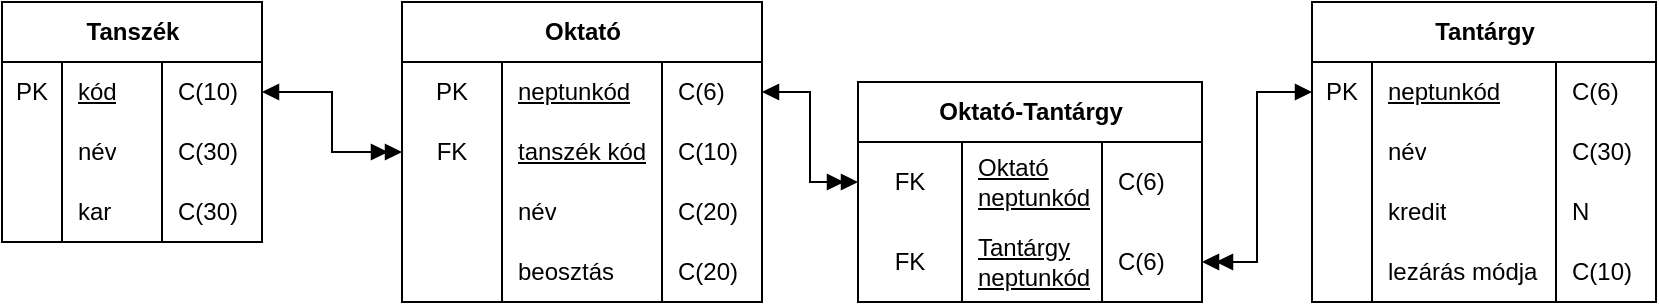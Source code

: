 <mxfile version="26.0.16">
  <diagram name="1 oldal" id="Hkz942ygVFvNgYAMrvp_">
    <mxGraphModel dx="826" dy="435" grid="1" gridSize="10" guides="1" tooltips="1" connect="1" arrows="1" fold="1" page="1" pageScale="1" pageWidth="827" pageHeight="1169" math="0" shadow="0">
      <root>
        <mxCell id="0" />
        <mxCell id="1" parent="0" />
        <mxCell id="d8LjJukLfQFFW0b0tZF6-58" value="Tanszék" style="shape=table;startSize=30;container=1;collapsible=1;childLayout=tableLayout;fixedRows=1;rowLines=0;fontStyle=1;align=center;resizeLast=1;html=1;" parent="1" vertex="1">
          <mxGeometry y="360" width="130" height="120" as="geometry" />
        </mxCell>
        <mxCell id="d8LjJukLfQFFW0b0tZF6-117" style="shape=tableRow;horizontal=0;startSize=0;swimlaneHead=0;swimlaneBody=0;fillColor=none;collapsible=0;dropTarget=0;points=[[0,0.5],[1,0.5]];portConstraint=eastwest;top=0;left=0;right=0;bottom=0;" parent="d8LjJukLfQFFW0b0tZF6-58" vertex="1">
          <mxGeometry y="30" width="130" height="30" as="geometry" />
        </mxCell>
        <mxCell id="d8LjJukLfQFFW0b0tZF6-118" value="PK" style="shape=partialRectangle;connectable=0;fillColor=none;top=0;left=0;bottom=0;right=0;editable=1;overflow=hidden;whiteSpace=wrap;html=1;" parent="d8LjJukLfQFFW0b0tZF6-117" vertex="1">
          <mxGeometry width="30" height="30" as="geometry">
            <mxRectangle width="30" height="30" as="alternateBounds" />
          </mxGeometry>
        </mxCell>
        <mxCell id="d8LjJukLfQFFW0b0tZF6-119" value="&lt;u&gt;kód&lt;/u&gt;" style="shape=partialRectangle;connectable=0;fillColor=none;top=0;left=0;bottom=0;right=0;align=left;spacingLeft=6;overflow=hidden;whiteSpace=wrap;html=1;" parent="d8LjJukLfQFFW0b0tZF6-117" vertex="1">
          <mxGeometry x="30" width="50" height="30" as="geometry">
            <mxRectangle width="50" height="30" as="alternateBounds" />
          </mxGeometry>
        </mxCell>
        <mxCell id="d8LjJukLfQFFW0b0tZF6-120" value="C(10)" style="shape=partialRectangle;connectable=0;fillColor=none;top=0;left=0;bottom=0;right=0;align=left;spacingLeft=6;overflow=hidden;whiteSpace=wrap;html=1;" parent="d8LjJukLfQFFW0b0tZF6-117" vertex="1">
          <mxGeometry x="80" width="50" height="30" as="geometry">
            <mxRectangle width="50" height="30" as="alternateBounds" />
          </mxGeometry>
        </mxCell>
        <mxCell id="d8LjJukLfQFFW0b0tZF6-62" value="" style="shape=tableRow;horizontal=0;startSize=0;swimlaneHead=0;swimlaneBody=0;fillColor=none;collapsible=0;dropTarget=0;points=[[0,0.5],[1,0.5]];portConstraint=eastwest;top=0;left=0;right=0;bottom=0;" parent="d8LjJukLfQFFW0b0tZF6-58" vertex="1">
          <mxGeometry y="60" width="130" height="30" as="geometry" />
        </mxCell>
        <mxCell id="d8LjJukLfQFFW0b0tZF6-63" value="" style="shape=partialRectangle;connectable=0;fillColor=none;top=0;left=0;bottom=0;right=0;editable=1;overflow=hidden;whiteSpace=wrap;html=1;" parent="d8LjJukLfQFFW0b0tZF6-62" vertex="1">
          <mxGeometry width="30" height="30" as="geometry">
            <mxRectangle width="30" height="30" as="alternateBounds" />
          </mxGeometry>
        </mxCell>
        <mxCell id="d8LjJukLfQFFW0b0tZF6-64" value="név" style="shape=partialRectangle;connectable=0;fillColor=none;top=0;left=0;bottom=0;right=0;align=left;spacingLeft=6;overflow=hidden;whiteSpace=wrap;html=1;" parent="d8LjJukLfQFFW0b0tZF6-62" vertex="1">
          <mxGeometry x="30" width="50" height="30" as="geometry">
            <mxRectangle width="50" height="30" as="alternateBounds" />
          </mxGeometry>
        </mxCell>
        <mxCell id="d8LjJukLfQFFW0b0tZF6-72" value="C(30)" style="shape=partialRectangle;connectable=0;fillColor=none;top=0;left=0;bottom=0;right=0;align=left;spacingLeft=6;overflow=hidden;whiteSpace=wrap;html=1;" parent="d8LjJukLfQFFW0b0tZF6-62" vertex="1">
          <mxGeometry x="80" width="50" height="30" as="geometry">
            <mxRectangle width="50" height="30" as="alternateBounds" />
          </mxGeometry>
        </mxCell>
        <mxCell id="d8LjJukLfQFFW0b0tZF6-65" value="" style="shape=tableRow;horizontal=0;startSize=0;swimlaneHead=0;swimlaneBody=0;fillColor=none;collapsible=0;dropTarget=0;points=[[0,0.5],[1,0.5]];portConstraint=eastwest;top=0;left=0;right=0;bottom=0;" parent="d8LjJukLfQFFW0b0tZF6-58" vertex="1">
          <mxGeometry y="90" width="130" height="30" as="geometry" />
        </mxCell>
        <mxCell id="d8LjJukLfQFFW0b0tZF6-66" value="" style="shape=partialRectangle;connectable=0;fillColor=none;top=0;left=0;bottom=0;right=0;editable=1;overflow=hidden;whiteSpace=wrap;html=1;" parent="d8LjJukLfQFFW0b0tZF6-65" vertex="1">
          <mxGeometry width="30" height="30" as="geometry">
            <mxRectangle width="30" height="30" as="alternateBounds" />
          </mxGeometry>
        </mxCell>
        <mxCell id="d8LjJukLfQFFW0b0tZF6-67" value="kar" style="shape=partialRectangle;connectable=0;fillColor=none;top=0;left=0;bottom=0;right=0;align=left;spacingLeft=6;overflow=hidden;whiteSpace=wrap;html=1;" parent="d8LjJukLfQFFW0b0tZF6-65" vertex="1">
          <mxGeometry x="30" width="50" height="30" as="geometry">
            <mxRectangle width="50" height="30" as="alternateBounds" />
          </mxGeometry>
        </mxCell>
        <mxCell id="d8LjJukLfQFFW0b0tZF6-73" value="C(30)" style="shape=partialRectangle;connectable=0;fillColor=none;top=0;left=0;bottom=0;right=0;align=left;spacingLeft=6;overflow=hidden;whiteSpace=wrap;html=1;perimeterSpacing=0;" parent="d8LjJukLfQFFW0b0tZF6-65" vertex="1">
          <mxGeometry x="80" width="50" height="30" as="geometry">
            <mxRectangle width="50" height="30" as="alternateBounds" />
          </mxGeometry>
        </mxCell>
        <mxCell id="d8LjJukLfQFFW0b0tZF6-79" value="Oktató" style="shape=table;startSize=30;container=1;collapsible=1;childLayout=tableLayout;fixedRows=1;rowLines=0;fontStyle=1;align=center;resizeLast=1;html=1;" parent="1" vertex="1">
          <mxGeometry x="200" y="360" width="180" height="150" as="geometry" />
        </mxCell>
        <mxCell id="d8LjJukLfQFFW0b0tZF6-113" style="shape=tableRow;horizontal=0;startSize=0;swimlaneHead=0;swimlaneBody=0;fillColor=none;collapsible=0;dropTarget=0;points=[[0,0.5],[1,0.5]];portConstraint=eastwest;top=0;left=0;right=0;bottom=0;" parent="d8LjJukLfQFFW0b0tZF6-79" vertex="1">
          <mxGeometry y="30" width="180" height="30" as="geometry" />
        </mxCell>
        <mxCell id="d8LjJukLfQFFW0b0tZF6-114" value="PK" style="shape=partialRectangle;connectable=0;fillColor=none;top=0;left=0;bottom=0;right=0;editable=1;overflow=hidden;whiteSpace=wrap;html=1;" parent="d8LjJukLfQFFW0b0tZF6-113" vertex="1">
          <mxGeometry width="50" height="30" as="geometry">
            <mxRectangle width="50" height="30" as="alternateBounds" />
          </mxGeometry>
        </mxCell>
        <mxCell id="d8LjJukLfQFFW0b0tZF6-115" value="&lt;u&gt;neptunkód&lt;/u&gt;" style="shape=partialRectangle;connectable=0;fillColor=none;top=0;left=0;bottom=0;right=0;align=left;spacingLeft=6;overflow=hidden;whiteSpace=wrap;html=1;" parent="d8LjJukLfQFFW0b0tZF6-113" vertex="1">
          <mxGeometry x="50" width="80" height="30" as="geometry">
            <mxRectangle width="80" height="30" as="alternateBounds" />
          </mxGeometry>
        </mxCell>
        <mxCell id="d8LjJukLfQFFW0b0tZF6-116" value="C(6)" style="shape=partialRectangle;connectable=0;fillColor=none;top=0;left=0;bottom=0;right=0;align=left;spacingLeft=6;overflow=hidden;whiteSpace=wrap;html=1;" parent="d8LjJukLfQFFW0b0tZF6-113" vertex="1">
          <mxGeometry x="130" width="50" height="30" as="geometry">
            <mxRectangle width="50" height="30" as="alternateBounds" />
          </mxGeometry>
        </mxCell>
        <mxCell id="d8LjJukLfQFFW0b0tZF6-138" style="shape=tableRow;horizontal=0;startSize=0;swimlaneHead=0;swimlaneBody=0;fillColor=none;collapsible=0;dropTarget=0;points=[[0,0.5],[1,0.5]];portConstraint=eastwest;top=0;left=0;right=0;bottom=0;" parent="d8LjJukLfQFFW0b0tZF6-79" vertex="1">
          <mxGeometry y="60" width="180" height="30" as="geometry" />
        </mxCell>
        <mxCell id="d8LjJukLfQFFW0b0tZF6-139" value="FK" style="shape=partialRectangle;connectable=0;fillColor=none;top=0;left=0;bottom=0;right=0;editable=1;overflow=hidden;whiteSpace=wrap;html=1;" parent="d8LjJukLfQFFW0b0tZF6-138" vertex="1">
          <mxGeometry width="50" height="30" as="geometry">
            <mxRectangle width="50" height="30" as="alternateBounds" />
          </mxGeometry>
        </mxCell>
        <mxCell id="d8LjJukLfQFFW0b0tZF6-140" value="tanszék kód" style="shape=partialRectangle;connectable=0;fillColor=none;top=0;left=0;bottom=0;right=0;align=left;spacingLeft=6;overflow=hidden;whiteSpace=wrap;html=1;fontStyle=4" parent="d8LjJukLfQFFW0b0tZF6-138" vertex="1">
          <mxGeometry x="50" width="80" height="30" as="geometry">
            <mxRectangle width="80" height="30" as="alternateBounds" />
          </mxGeometry>
        </mxCell>
        <mxCell id="d8LjJukLfQFFW0b0tZF6-141" value="C(10)" style="shape=partialRectangle;connectable=0;fillColor=none;top=0;left=0;bottom=0;right=0;align=left;spacingLeft=6;overflow=hidden;whiteSpace=wrap;html=1;" parent="d8LjJukLfQFFW0b0tZF6-138" vertex="1">
          <mxGeometry x="130" width="50" height="30" as="geometry">
            <mxRectangle width="50" height="30" as="alternateBounds" />
          </mxGeometry>
        </mxCell>
        <mxCell id="d8LjJukLfQFFW0b0tZF6-84" value="" style="shape=tableRow;horizontal=0;startSize=0;swimlaneHead=0;swimlaneBody=0;fillColor=none;collapsible=0;dropTarget=0;points=[[0,0.5],[1,0.5]];portConstraint=eastwest;top=0;left=0;right=0;bottom=0;" parent="d8LjJukLfQFFW0b0tZF6-79" vertex="1">
          <mxGeometry y="90" width="180" height="30" as="geometry" />
        </mxCell>
        <mxCell id="d8LjJukLfQFFW0b0tZF6-85" value="" style="shape=partialRectangle;connectable=0;fillColor=none;top=0;left=0;bottom=0;right=0;editable=1;overflow=hidden;whiteSpace=wrap;html=1;" parent="d8LjJukLfQFFW0b0tZF6-84" vertex="1">
          <mxGeometry width="50" height="30" as="geometry">
            <mxRectangle width="50" height="30" as="alternateBounds" />
          </mxGeometry>
        </mxCell>
        <mxCell id="d8LjJukLfQFFW0b0tZF6-86" value="név" style="shape=partialRectangle;connectable=0;fillColor=none;top=0;left=0;bottom=0;right=0;align=left;spacingLeft=6;overflow=hidden;whiteSpace=wrap;html=1;" parent="d8LjJukLfQFFW0b0tZF6-84" vertex="1">
          <mxGeometry x="50" width="80" height="30" as="geometry">
            <mxRectangle width="80" height="30" as="alternateBounds" />
          </mxGeometry>
        </mxCell>
        <mxCell id="d8LjJukLfQFFW0b0tZF6-87" value="C(20)" style="shape=partialRectangle;connectable=0;fillColor=none;top=0;left=0;bottom=0;right=0;align=left;spacingLeft=6;overflow=hidden;whiteSpace=wrap;html=1;" parent="d8LjJukLfQFFW0b0tZF6-84" vertex="1">
          <mxGeometry x="130" width="50" height="30" as="geometry">
            <mxRectangle width="50" height="30" as="alternateBounds" />
          </mxGeometry>
        </mxCell>
        <mxCell id="d8LjJukLfQFFW0b0tZF6-88" value="" style="shape=tableRow;horizontal=0;startSize=0;swimlaneHead=0;swimlaneBody=0;fillColor=none;collapsible=0;dropTarget=0;points=[[0,0.5],[1,0.5]];portConstraint=eastwest;top=0;left=0;right=0;bottom=0;" parent="d8LjJukLfQFFW0b0tZF6-79" vertex="1">
          <mxGeometry y="120" width="180" height="30" as="geometry" />
        </mxCell>
        <mxCell id="d8LjJukLfQFFW0b0tZF6-89" value="" style="shape=partialRectangle;connectable=0;fillColor=none;top=0;left=0;bottom=0;right=0;editable=1;overflow=hidden;whiteSpace=wrap;html=1;" parent="d8LjJukLfQFFW0b0tZF6-88" vertex="1">
          <mxGeometry width="50" height="30" as="geometry">
            <mxRectangle width="50" height="30" as="alternateBounds" />
          </mxGeometry>
        </mxCell>
        <mxCell id="d8LjJukLfQFFW0b0tZF6-90" value="beosztás" style="shape=partialRectangle;connectable=0;fillColor=none;top=0;left=0;bottom=0;right=0;align=left;spacingLeft=6;overflow=hidden;whiteSpace=wrap;html=1;" parent="d8LjJukLfQFFW0b0tZF6-88" vertex="1">
          <mxGeometry x="50" width="80" height="30" as="geometry">
            <mxRectangle width="80" height="30" as="alternateBounds" />
          </mxGeometry>
        </mxCell>
        <mxCell id="d8LjJukLfQFFW0b0tZF6-91" value="C(20)" style="shape=partialRectangle;connectable=0;fillColor=none;top=0;left=0;bottom=0;right=0;align=left;spacingLeft=6;overflow=hidden;whiteSpace=wrap;html=1;perimeterSpacing=0;" parent="d8LjJukLfQFFW0b0tZF6-88" vertex="1">
          <mxGeometry x="130" width="50" height="30" as="geometry">
            <mxRectangle width="50" height="30" as="alternateBounds" />
          </mxGeometry>
        </mxCell>
        <mxCell id="d8LjJukLfQFFW0b0tZF6-92" value="Tantárgy" style="shape=table;startSize=30;container=1;collapsible=1;childLayout=tableLayout;fixedRows=1;rowLines=0;fontStyle=1;align=center;resizeLast=1;html=1;" parent="1" vertex="1">
          <mxGeometry x="655" y="360" width="172" height="150" as="geometry" />
        </mxCell>
        <mxCell id="d8LjJukLfQFFW0b0tZF6-109" style="shape=tableRow;horizontal=0;startSize=0;swimlaneHead=0;swimlaneBody=0;fillColor=none;collapsible=0;dropTarget=0;points=[[0,0.5],[1,0.5]];portConstraint=eastwest;top=0;left=0;right=0;bottom=0;" parent="d8LjJukLfQFFW0b0tZF6-92" vertex="1">
          <mxGeometry y="30" width="172" height="30" as="geometry" />
        </mxCell>
        <mxCell id="d8LjJukLfQFFW0b0tZF6-110" value="PK" style="shape=partialRectangle;connectable=0;fillColor=none;top=0;left=0;bottom=0;right=0;editable=1;overflow=hidden;whiteSpace=wrap;html=1;" parent="d8LjJukLfQFFW0b0tZF6-109" vertex="1">
          <mxGeometry width="30" height="30" as="geometry">
            <mxRectangle width="30" height="30" as="alternateBounds" />
          </mxGeometry>
        </mxCell>
        <mxCell id="d8LjJukLfQFFW0b0tZF6-111" value="&lt;u&gt;neptunkód&lt;/u&gt;" style="shape=partialRectangle;connectable=0;fillColor=none;top=0;left=0;bottom=0;right=0;align=left;spacingLeft=6;overflow=hidden;whiteSpace=wrap;html=1;" parent="d8LjJukLfQFFW0b0tZF6-109" vertex="1">
          <mxGeometry x="30" width="92" height="30" as="geometry">
            <mxRectangle width="92" height="30" as="alternateBounds" />
          </mxGeometry>
        </mxCell>
        <mxCell id="d8LjJukLfQFFW0b0tZF6-112" value="C(6)" style="shape=partialRectangle;connectable=0;fillColor=none;top=0;left=0;bottom=0;right=0;align=left;spacingLeft=6;overflow=hidden;whiteSpace=wrap;html=1;" parent="d8LjJukLfQFFW0b0tZF6-109" vertex="1">
          <mxGeometry x="122" width="50" height="30" as="geometry">
            <mxRectangle width="50" height="30" as="alternateBounds" />
          </mxGeometry>
        </mxCell>
        <mxCell id="d8LjJukLfQFFW0b0tZF6-97" value="" style="shape=tableRow;horizontal=0;startSize=0;swimlaneHead=0;swimlaneBody=0;fillColor=none;collapsible=0;dropTarget=0;points=[[0,0.5],[1,0.5]];portConstraint=eastwest;top=0;left=0;right=0;bottom=0;" parent="d8LjJukLfQFFW0b0tZF6-92" vertex="1">
          <mxGeometry y="60" width="172" height="30" as="geometry" />
        </mxCell>
        <mxCell id="d8LjJukLfQFFW0b0tZF6-98" value="" style="shape=partialRectangle;connectable=0;fillColor=none;top=0;left=0;bottom=0;right=0;editable=1;overflow=hidden;whiteSpace=wrap;html=1;" parent="d8LjJukLfQFFW0b0tZF6-97" vertex="1">
          <mxGeometry width="30" height="30" as="geometry">
            <mxRectangle width="30" height="30" as="alternateBounds" />
          </mxGeometry>
        </mxCell>
        <mxCell id="d8LjJukLfQFFW0b0tZF6-99" value="név" style="shape=partialRectangle;connectable=0;fillColor=none;top=0;left=0;bottom=0;right=0;align=left;spacingLeft=6;overflow=hidden;whiteSpace=wrap;html=1;" parent="d8LjJukLfQFFW0b0tZF6-97" vertex="1">
          <mxGeometry x="30" width="92" height="30" as="geometry">
            <mxRectangle width="92" height="30" as="alternateBounds" />
          </mxGeometry>
        </mxCell>
        <mxCell id="d8LjJukLfQFFW0b0tZF6-100" value="C(30)" style="shape=partialRectangle;connectable=0;fillColor=none;top=0;left=0;bottom=0;right=0;align=left;spacingLeft=6;overflow=hidden;whiteSpace=wrap;html=1;" parent="d8LjJukLfQFFW0b0tZF6-97" vertex="1">
          <mxGeometry x="122" width="50" height="30" as="geometry">
            <mxRectangle width="50" height="30" as="alternateBounds" />
          </mxGeometry>
        </mxCell>
        <mxCell id="d8LjJukLfQFFW0b0tZF6-101" value="" style="shape=tableRow;horizontal=0;startSize=0;swimlaneHead=0;swimlaneBody=0;fillColor=none;collapsible=0;dropTarget=0;points=[[0,0.5],[1,0.5]];portConstraint=eastwest;top=0;left=0;right=0;bottom=0;" parent="d8LjJukLfQFFW0b0tZF6-92" vertex="1">
          <mxGeometry y="90" width="172" height="30" as="geometry" />
        </mxCell>
        <mxCell id="d8LjJukLfQFFW0b0tZF6-102" value="" style="shape=partialRectangle;connectable=0;fillColor=none;top=0;left=0;bottom=0;right=0;editable=1;overflow=hidden;whiteSpace=wrap;html=1;" parent="d8LjJukLfQFFW0b0tZF6-101" vertex="1">
          <mxGeometry width="30" height="30" as="geometry">
            <mxRectangle width="30" height="30" as="alternateBounds" />
          </mxGeometry>
        </mxCell>
        <mxCell id="d8LjJukLfQFFW0b0tZF6-103" value="kredit" style="shape=partialRectangle;connectable=0;fillColor=none;top=0;left=0;bottom=0;right=0;align=left;spacingLeft=6;overflow=hidden;whiteSpace=wrap;html=1;" parent="d8LjJukLfQFFW0b0tZF6-101" vertex="1">
          <mxGeometry x="30" width="92" height="30" as="geometry">
            <mxRectangle width="92" height="30" as="alternateBounds" />
          </mxGeometry>
        </mxCell>
        <mxCell id="d8LjJukLfQFFW0b0tZF6-104" value="N" style="shape=partialRectangle;connectable=0;fillColor=none;top=0;left=0;bottom=0;right=0;align=left;spacingLeft=6;overflow=hidden;whiteSpace=wrap;html=1;perimeterSpacing=0;" parent="d8LjJukLfQFFW0b0tZF6-101" vertex="1">
          <mxGeometry x="122" width="50" height="30" as="geometry">
            <mxRectangle width="50" height="30" as="alternateBounds" />
          </mxGeometry>
        </mxCell>
        <mxCell id="d8LjJukLfQFFW0b0tZF6-132" style="shape=tableRow;horizontal=0;startSize=0;swimlaneHead=0;swimlaneBody=0;fillColor=none;collapsible=0;dropTarget=0;points=[[0,0.5],[1,0.5]];portConstraint=eastwest;top=0;left=0;right=0;bottom=0;" parent="d8LjJukLfQFFW0b0tZF6-92" vertex="1">
          <mxGeometry y="120" width="172" height="30" as="geometry" />
        </mxCell>
        <mxCell id="d8LjJukLfQFFW0b0tZF6-133" style="shape=partialRectangle;connectable=0;fillColor=none;top=0;left=0;bottom=0;right=0;editable=1;overflow=hidden;whiteSpace=wrap;html=1;" parent="d8LjJukLfQFFW0b0tZF6-132" vertex="1">
          <mxGeometry width="30" height="30" as="geometry">
            <mxRectangle width="30" height="30" as="alternateBounds" />
          </mxGeometry>
        </mxCell>
        <mxCell id="d8LjJukLfQFFW0b0tZF6-134" value="lezárás módja" style="shape=partialRectangle;connectable=0;fillColor=none;top=0;left=0;bottom=0;right=0;align=left;spacingLeft=6;overflow=hidden;whiteSpace=wrap;html=1;" parent="d8LjJukLfQFFW0b0tZF6-132" vertex="1">
          <mxGeometry x="30" width="92" height="30" as="geometry">
            <mxRectangle width="92" height="30" as="alternateBounds" />
          </mxGeometry>
        </mxCell>
        <mxCell id="d8LjJukLfQFFW0b0tZF6-135" value="C(10)" style="shape=partialRectangle;connectable=0;fillColor=none;top=0;left=0;bottom=0;right=0;align=left;spacingLeft=6;overflow=hidden;whiteSpace=wrap;html=1;perimeterSpacing=0;" parent="d8LjJukLfQFFW0b0tZF6-132" vertex="1">
          <mxGeometry x="122" width="50" height="30" as="geometry">
            <mxRectangle width="50" height="30" as="alternateBounds" />
          </mxGeometry>
        </mxCell>
        <mxCell id="d8LjJukLfQFFW0b0tZF6-142" style="edgeStyle=orthogonalEdgeStyle;rounded=0;orthogonalLoop=1;jettySize=auto;html=1;entryX=0;entryY=0.5;entryDx=0;entryDy=0;endArrow=doubleBlock;endFill=1;startArrow=block;startFill=1;" parent="1" source="d8LjJukLfQFFW0b0tZF6-117" target="d8LjJukLfQFFW0b0tZF6-138" edge="1">
          <mxGeometry relative="1" as="geometry" />
        </mxCell>
        <mxCell id="d8LjJukLfQFFW0b0tZF6-143" value="Oktató-Tantárgy" style="shape=table;startSize=30;container=1;collapsible=1;childLayout=tableLayout;fixedRows=1;rowLines=0;fontStyle=1;align=center;resizeLast=1;html=1;" parent="1" vertex="1">
          <mxGeometry x="428" y="400" width="172" height="110" as="geometry" />
        </mxCell>
        <mxCell id="d8LjJukLfQFFW0b0tZF6-144" style="shape=tableRow;horizontal=0;startSize=0;swimlaneHead=0;swimlaneBody=0;fillColor=none;collapsible=0;dropTarget=0;points=[[0,0.5],[1,0.5]];portConstraint=eastwest;top=0;left=0;right=0;bottom=0;" parent="d8LjJukLfQFFW0b0tZF6-143" vertex="1">
          <mxGeometry y="30" width="172" height="40" as="geometry" />
        </mxCell>
        <mxCell id="d8LjJukLfQFFW0b0tZF6-145" value="FK" style="shape=partialRectangle;connectable=0;fillColor=none;top=0;left=0;bottom=0;right=0;editable=1;overflow=hidden;whiteSpace=wrap;html=1;" parent="d8LjJukLfQFFW0b0tZF6-144" vertex="1">
          <mxGeometry width="52" height="40" as="geometry">
            <mxRectangle width="52" height="40" as="alternateBounds" />
          </mxGeometry>
        </mxCell>
        <mxCell id="d8LjJukLfQFFW0b0tZF6-146" value="&lt;span&gt;Oktató&lt;/span&gt;&lt;div&gt;&lt;span&gt;neptunkód&lt;/span&gt;&lt;/div&gt;" style="shape=partialRectangle;connectable=0;fillColor=none;top=0;left=0;bottom=0;right=0;align=left;spacingLeft=6;overflow=hidden;whiteSpace=wrap;html=1;fontStyle=4" parent="d8LjJukLfQFFW0b0tZF6-144" vertex="1">
          <mxGeometry x="52" width="70" height="40" as="geometry">
            <mxRectangle width="70" height="40" as="alternateBounds" />
          </mxGeometry>
        </mxCell>
        <mxCell id="d8LjJukLfQFFW0b0tZF6-147" value="C(6)" style="shape=partialRectangle;connectable=0;fillColor=none;top=0;left=0;bottom=0;right=0;align=left;spacingLeft=6;overflow=hidden;whiteSpace=wrap;html=1;" parent="d8LjJukLfQFFW0b0tZF6-144" vertex="1">
          <mxGeometry x="122" width="50" height="40" as="geometry">
            <mxRectangle width="50" height="40" as="alternateBounds" />
          </mxGeometry>
        </mxCell>
        <mxCell id="d8LjJukLfQFFW0b0tZF6-148" value="" style="shape=tableRow;horizontal=0;startSize=0;swimlaneHead=0;swimlaneBody=0;fillColor=none;collapsible=0;dropTarget=0;points=[[0,0.5],[1,0.5]];portConstraint=eastwest;top=0;left=0;right=0;bottom=0;" parent="d8LjJukLfQFFW0b0tZF6-143" vertex="1">
          <mxGeometry y="70" width="172" height="40" as="geometry" />
        </mxCell>
        <mxCell id="d8LjJukLfQFFW0b0tZF6-149" value="FK" style="shape=partialRectangle;connectable=0;fillColor=none;top=0;left=0;bottom=0;right=0;editable=1;overflow=hidden;whiteSpace=wrap;html=1;" parent="d8LjJukLfQFFW0b0tZF6-148" vertex="1">
          <mxGeometry width="52" height="40" as="geometry">
            <mxRectangle width="52" height="40" as="alternateBounds" />
          </mxGeometry>
        </mxCell>
        <mxCell id="d8LjJukLfQFFW0b0tZF6-150" value="Tantárgy&lt;div&gt;neptunkód&lt;/div&gt;" style="shape=partialRectangle;connectable=0;fillColor=none;top=0;left=0;bottom=0;right=0;align=left;spacingLeft=6;overflow=hidden;whiteSpace=wrap;html=1;fontStyle=4" parent="d8LjJukLfQFFW0b0tZF6-148" vertex="1">
          <mxGeometry x="52" width="70" height="40" as="geometry">
            <mxRectangle width="70" height="40" as="alternateBounds" />
          </mxGeometry>
        </mxCell>
        <mxCell id="d8LjJukLfQFFW0b0tZF6-151" value="C(6)" style="shape=partialRectangle;connectable=0;fillColor=none;top=0;left=0;bottom=0;right=0;align=left;spacingLeft=6;overflow=hidden;whiteSpace=wrap;html=1;" parent="d8LjJukLfQFFW0b0tZF6-148" vertex="1">
          <mxGeometry x="122" width="50" height="40" as="geometry">
            <mxRectangle width="50" height="40" as="alternateBounds" />
          </mxGeometry>
        </mxCell>
        <mxCell id="d8LjJukLfQFFW0b0tZF6-160" style="edgeStyle=orthogonalEdgeStyle;rounded=0;orthogonalLoop=1;jettySize=auto;html=1;entryX=0;entryY=0.5;entryDx=0;entryDy=0;endArrow=doubleBlock;endFill=1;startArrow=block;startFill=1;" parent="1" source="d8LjJukLfQFFW0b0tZF6-113" target="d8LjJukLfQFFW0b0tZF6-144" edge="1">
          <mxGeometry relative="1" as="geometry" />
        </mxCell>
        <mxCell id="d8LjJukLfQFFW0b0tZF6-161" style="edgeStyle=orthogonalEdgeStyle;rounded=0;orthogonalLoop=1;jettySize=auto;html=1;entryX=1;entryY=0.5;entryDx=0;entryDy=0;endArrow=doubleBlock;endFill=1;startArrow=block;startFill=1;" parent="1" source="d8LjJukLfQFFW0b0tZF6-109" target="d8LjJukLfQFFW0b0tZF6-148" edge="1">
          <mxGeometry relative="1" as="geometry" />
        </mxCell>
      </root>
    </mxGraphModel>
  </diagram>
</mxfile>
